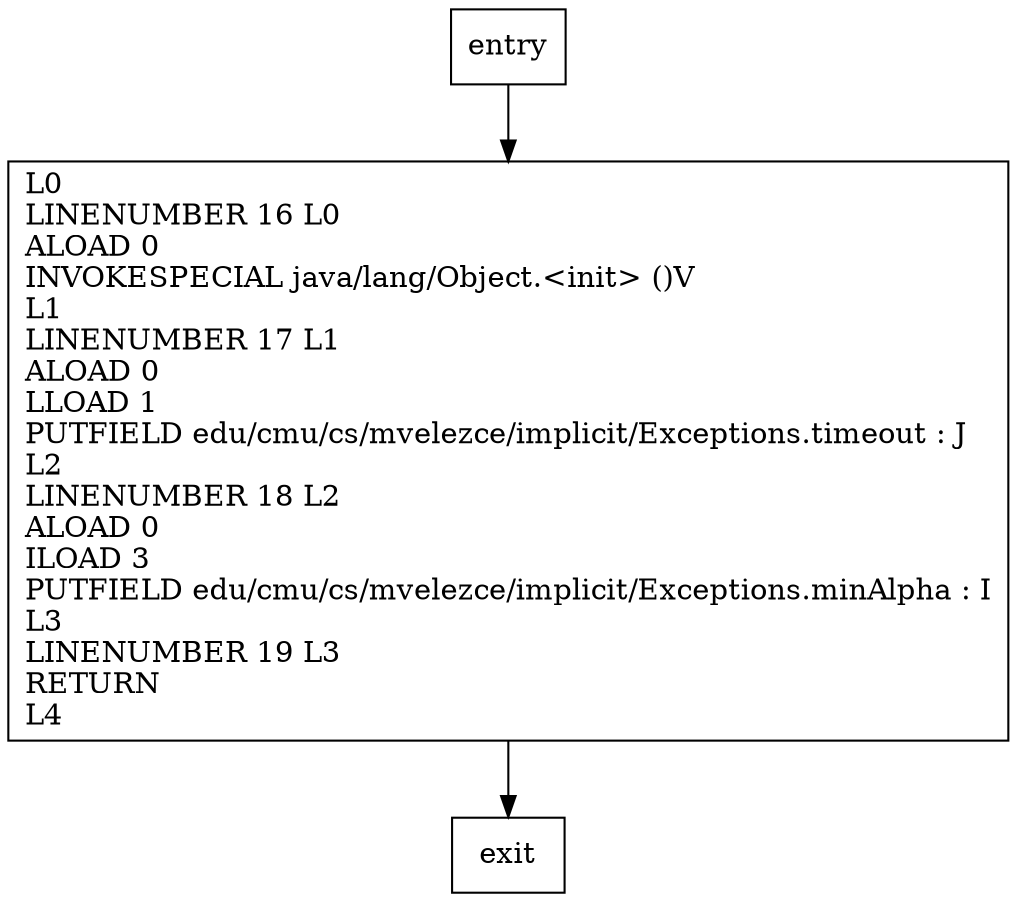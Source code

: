 digraph <init> {
node [shape=record];
1363610220 [label="L0\lLINENUMBER 16 L0\lALOAD 0\lINVOKESPECIAL java/lang/Object.\<init\> ()V\lL1\lLINENUMBER 17 L1\lALOAD 0\lLLOAD 1\lPUTFIELD edu/cmu/cs/mvelezce/implicit/Exceptions.timeout : J\lL2\lLINENUMBER 18 L2\lALOAD 0\lILOAD 3\lPUTFIELD edu/cmu/cs/mvelezce/implicit/Exceptions.minAlpha : I\lL3\lLINENUMBER 19 L3\lRETURN\lL4\l"];
entry;
exit;
entry -> 1363610220;
1363610220 -> exit;
}
